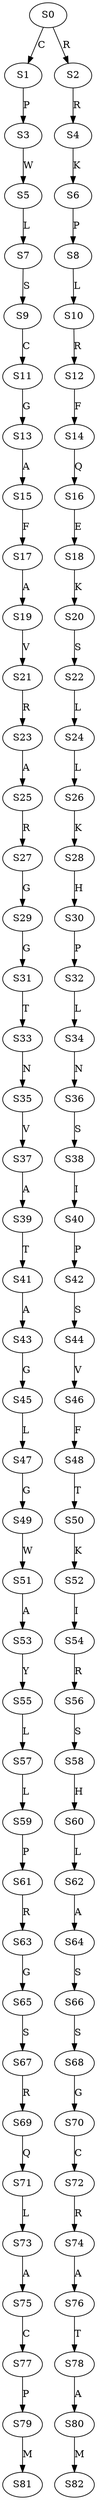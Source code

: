 strict digraph  {
	S0 -> S1 [ label = C ];
	S0 -> S2 [ label = R ];
	S1 -> S3 [ label = P ];
	S2 -> S4 [ label = R ];
	S3 -> S5 [ label = W ];
	S4 -> S6 [ label = K ];
	S5 -> S7 [ label = L ];
	S6 -> S8 [ label = P ];
	S7 -> S9 [ label = S ];
	S8 -> S10 [ label = L ];
	S9 -> S11 [ label = C ];
	S10 -> S12 [ label = R ];
	S11 -> S13 [ label = G ];
	S12 -> S14 [ label = F ];
	S13 -> S15 [ label = A ];
	S14 -> S16 [ label = Q ];
	S15 -> S17 [ label = F ];
	S16 -> S18 [ label = E ];
	S17 -> S19 [ label = A ];
	S18 -> S20 [ label = K ];
	S19 -> S21 [ label = V ];
	S20 -> S22 [ label = S ];
	S21 -> S23 [ label = R ];
	S22 -> S24 [ label = L ];
	S23 -> S25 [ label = A ];
	S24 -> S26 [ label = L ];
	S25 -> S27 [ label = R ];
	S26 -> S28 [ label = K ];
	S27 -> S29 [ label = G ];
	S28 -> S30 [ label = H ];
	S29 -> S31 [ label = G ];
	S30 -> S32 [ label = P ];
	S31 -> S33 [ label = T ];
	S32 -> S34 [ label = L ];
	S33 -> S35 [ label = N ];
	S34 -> S36 [ label = N ];
	S35 -> S37 [ label = V ];
	S36 -> S38 [ label = S ];
	S37 -> S39 [ label = A ];
	S38 -> S40 [ label = I ];
	S39 -> S41 [ label = T ];
	S40 -> S42 [ label = P ];
	S41 -> S43 [ label = A ];
	S42 -> S44 [ label = S ];
	S43 -> S45 [ label = G ];
	S44 -> S46 [ label = V ];
	S45 -> S47 [ label = L ];
	S46 -> S48 [ label = F ];
	S47 -> S49 [ label = G ];
	S48 -> S50 [ label = T ];
	S49 -> S51 [ label = W ];
	S50 -> S52 [ label = K ];
	S51 -> S53 [ label = A ];
	S52 -> S54 [ label = I ];
	S53 -> S55 [ label = Y ];
	S54 -> S56 [ label = R ];
	S55 -> S57 [ label = L ];
	S56 -> S58 [ label = S ];
	S57 -> S59 [ label = L ];
	S58 -> S60 [ label = H ];
	S59 -> S61 [ label = P ];
	S60 -> S62 [ label = L ];
	S61 -> S63 [ label = R ];
	S62 -> S64 [ label = A ];
	S63 -> S65 [ label = G ];
	S64 -> S66 [ label = S ];
	S65 -> S67 [ label = S ];
	S66 -> S68 [ label = S ];
	S67 -> S69 [ label = R ];
	S68 -> S70 [ label = G ];
	S69 -> S71 [ label = Q ];
	S70 -> S72 [ label = C ];
	S71 -> S73 [ label = L ];
	S72 -> S74 [ label = R ];
	S73 -> S75 [ label = A ];
	S74 -> S76 [ label = A ];
	S75 -> S77 [ label = C ];
	S76 -> S78 [ label = T ];
	S77 -> S79 [ label = P ];
	S78 -> S80 [ label = A ];
	S79 -> S81 [ label = M ];
	S80 -> S82 [ label = M ];
}
